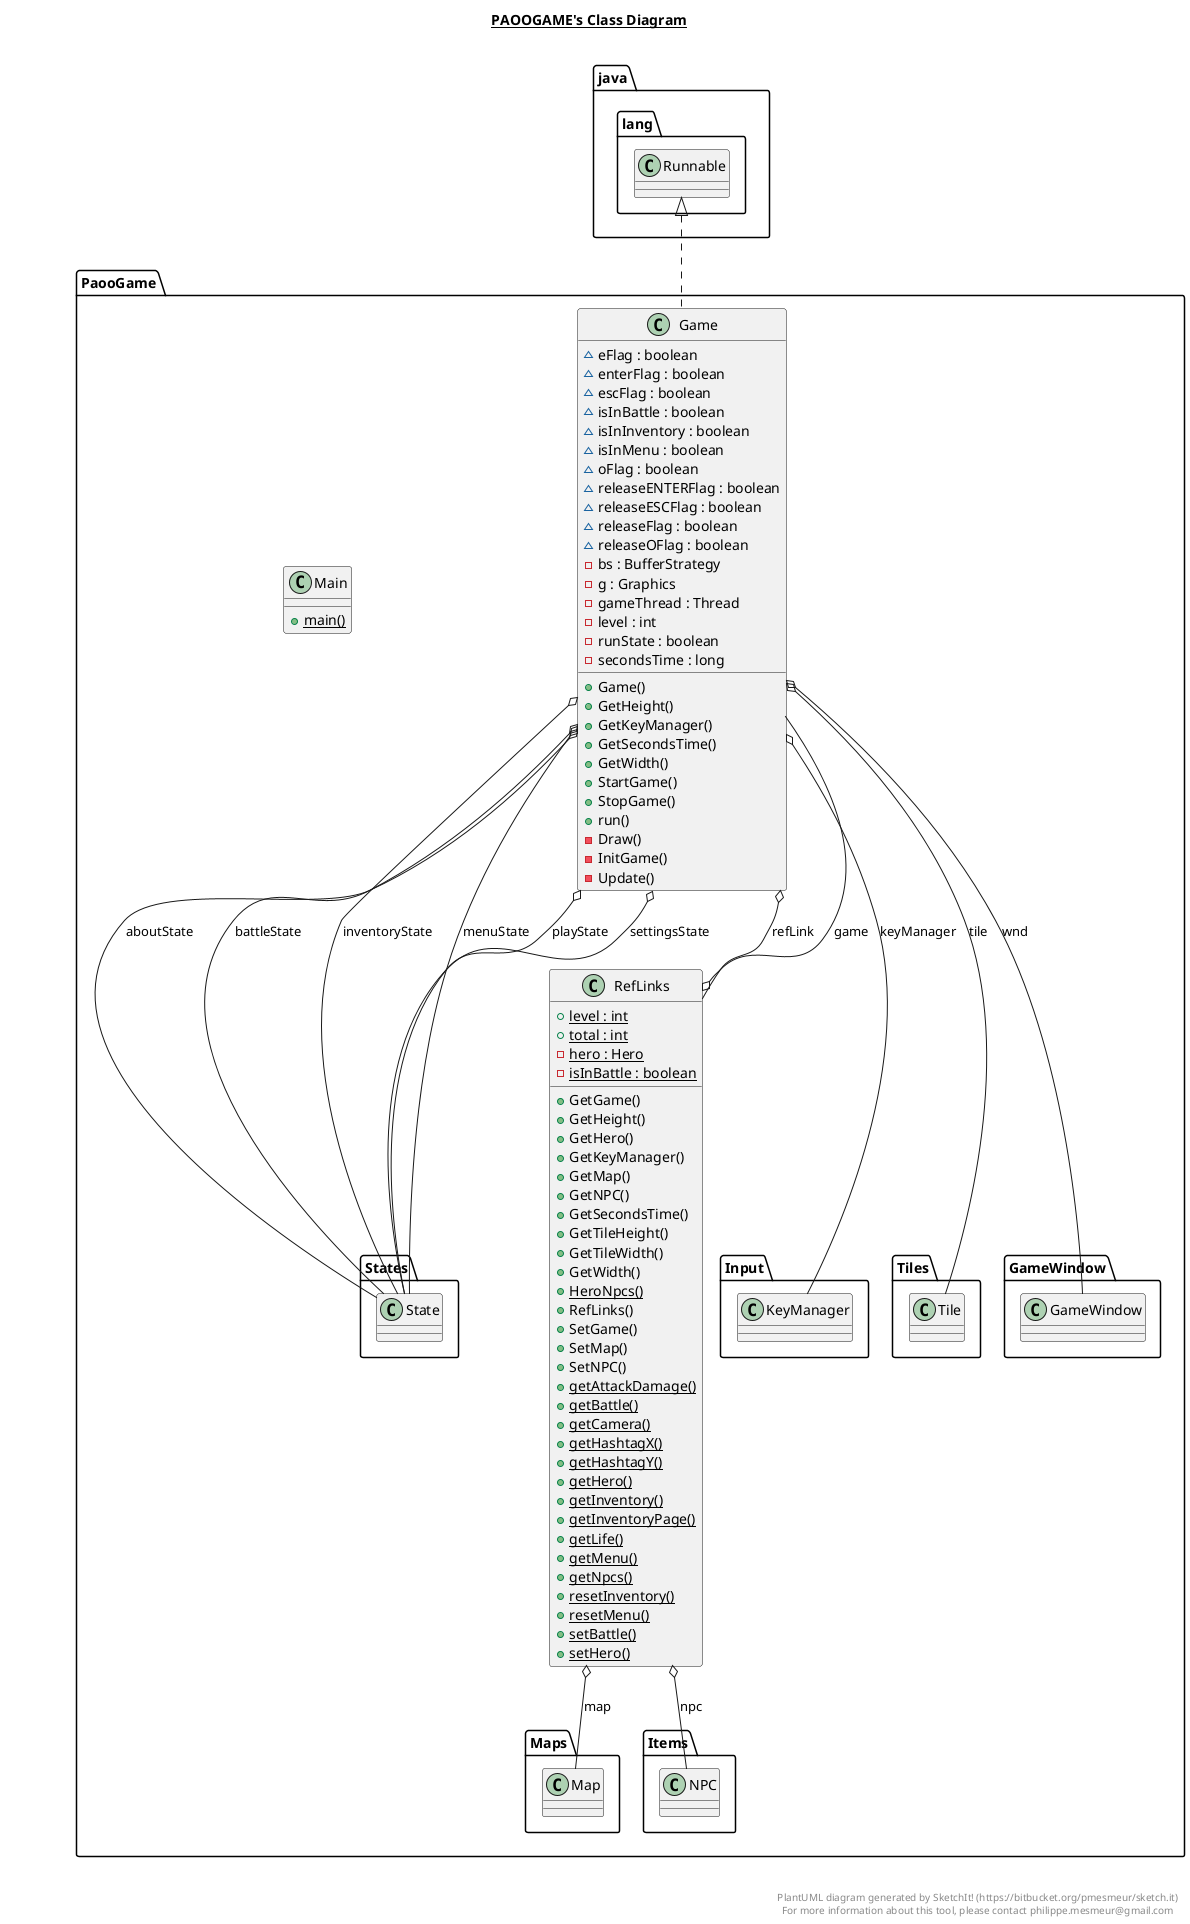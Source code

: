 @startuml

title __PAOOGAME's Class Diagram__\n

  namespace PaooGame {
    class PaooGame.Game {
        ~ eFlag : boolean
        ~ enterFlag : boolean
        ~ escFlag : boolean
        ~ isInBattle : boolean
        ~ isInInventory : boolean
        ~ isInMenu : boolean
        ~ oFlag : boolean
        ~ releaseENTERFlag : boolean
        ~ releaseESCFlag : boolean
        ~ releaseFlag : boolean
        ~ releaseOFlag : boolean
        - bs : BufferStrategy
        - g : Graphics
        - gameThread : Thread
        - level : int
        - runState : boolean
        - secondsTime : long
        + Game()
        + GetHeight()
        + GetKeyManager()
        + GetSecondsTime()
        + GetWidth()
        + StartGame()
        + StopGame()
        + run()
        - Draw()
        - InitGame()
        - Update()
    }
  }
  

  namespace PaooGame {
    class PaooGame.Main {
        {static} + main()
    }
  }
  

  namespace PaooGame {
    class PaooGame.RefLinks {
        {static} + level : int
        {static} + total : int
        {static} - hero : Hero
        {static} - isInBattle : boolean
        + GetGame()
        + GetHeight()
        + GetHero()
        + GetKeyManager()
        + GetMap()
        + GetNPC()
        + GetSecondsTime()
        + GetTileHeight()
        + GetTileWidth()
        + GetWidth()
        {static} + HeroNpcs()
        + RefLinks()
        + SetGame()
        + SetMap()
        + SetNPC()
        {static} + getAttackDamage()
        {static} + getBattle()
        {static} + getCamera()
        {static} + getHashtagX()
        {static} + getHashtagY()
        {static} + getHero()
        {static} + getInventory()
        {static} + getInventoryPage()
        {static} + getLife()
        {static} + getMenu()
        {static} + getNpcs()
        {static} + resetInventory()
        {static} + resetMenu()
        {static} + setBattle()
        {static} + setHero()
    }
  }
  

  PaooGame.Game .up.|> java.lang.Runnable
  PaooGame.Game o-- PaooGame.States.State : aboutState
  PaooGame.Game o-- PaooGame.States.State : battleState
  PaooGame.Game o-- PaooGame.States.State : inventoryState
  PaooGame.Game o-- PaooGame.Input.KeyManager : keyManager
  PaooGame.Game o-- PaooGame.States.State : menuState
  PaooGame.Game o-- PaooGame.States.State : playState
  PaooGame.Game o-- PaooGame.RefLinks : refLink
  PaooGame.Game o-- PaooGame.States.State : settingsState
  PaooGame.Game o-- PaooGame.Tiles.Tile : tile
  PaooGame.Game o-- PaooGame.GameWindow.GameWindow : wnd
  PaooGame.RefLinks o-- PaooGame.Game : game
  PaooGame.RefLinks o-- PaooGame.Maps.Map : map
  PaooGame.RefLinks o-- PaooGame.Items.NPC : npc


right footer


PlantUML diagram generated by SketchIt! (https://bitbucket.org/pmesmeur/sketch.it)
For more information about this tool, please contact philippe.mesmeur@gmail.com
endfooter

@enduml

